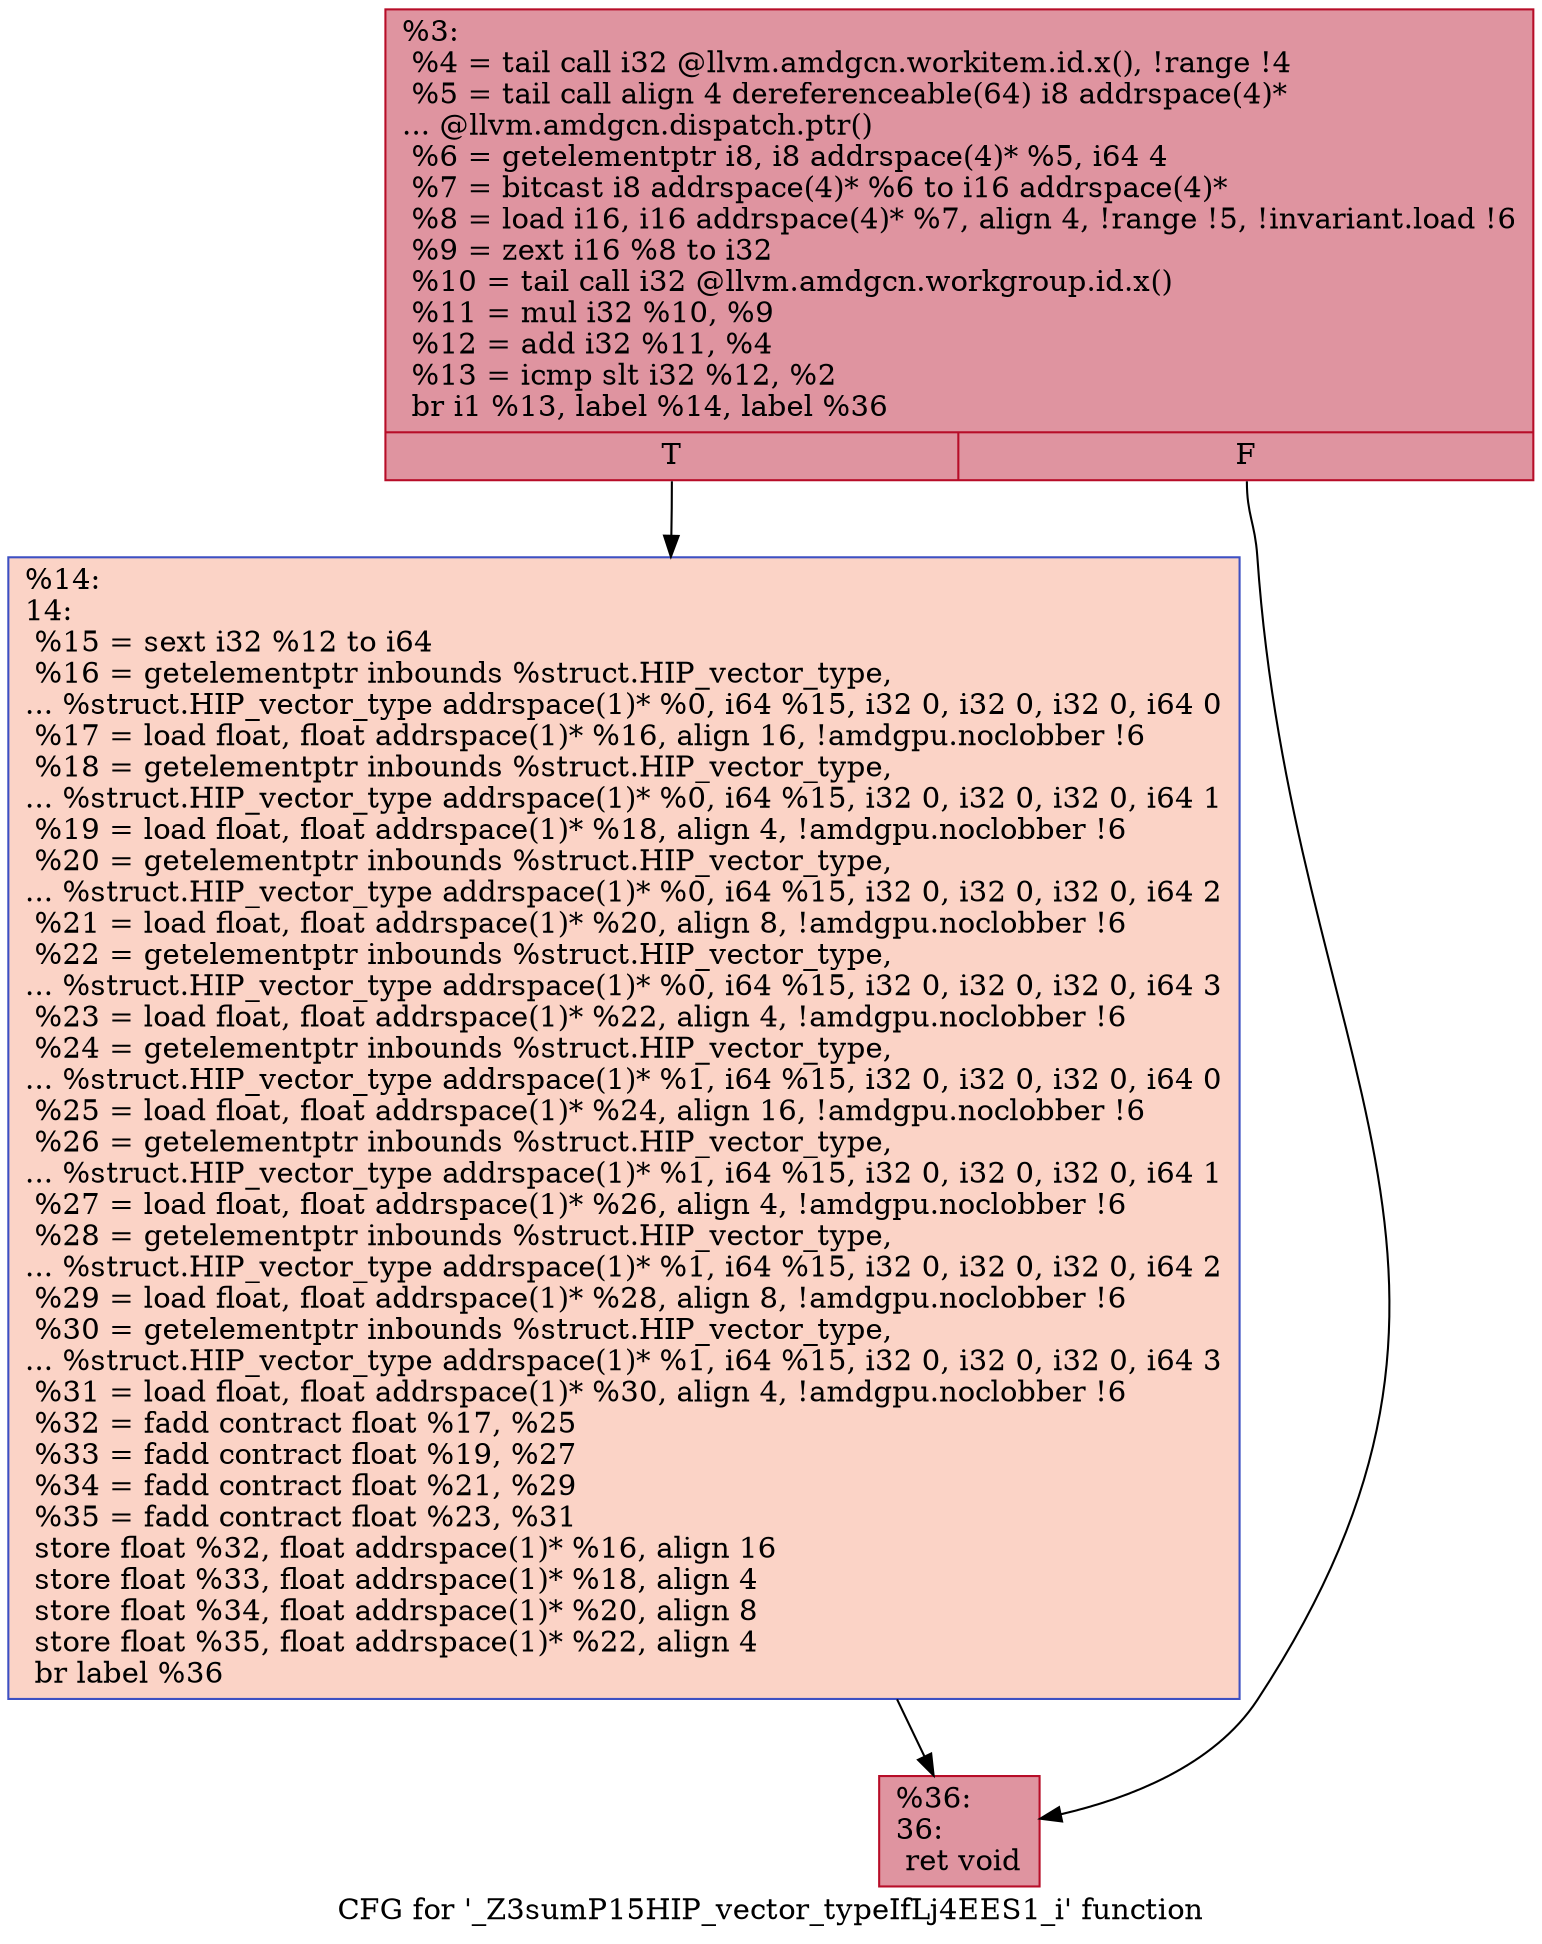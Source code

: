 digraph "CFG for '_Z3sumP15HIP_vector_typeIfLj4EES1_i' function" {
	label="CFG for '_Z3sumP15HIP_vector_typeIfLj4EES1_i' function";

	Node0x55c5070 [shape=record,color="#b70d28ff", style=filled, fillcolor="#b70d2870",label="{%3:\l  %4 = tail call i32 @llvm.amdgcn.workitem.id.x(), !range !4\l  %5 = tail call align 4 dereferenceable(64) i8 addrspace(4)*\l... @llvm.amdgcn.dispatch.ptr()\l  %6 = getelementptr i8, i8 addrspace(4)* %5, i64 4\l  %7 = bitcast i8 addrspace(4)* %6 to i16 addrspace(4)*\l  %8 = load i16, i16 addrspace(4)* %7, align 4, !range !5, !invariant.load !6\l  %9 = zext i16 %8 to i32\l  %10 = tail call i32 @llvm.amdgcn.workgroup.id.x()\l  %11 = mul i32 %10, %9\l  %12 = add i32 %11, %4\l  %13 = icmp slt i32 %12, %2\l  br i1 %13, label %14, label %36\l|{<s0>T|<s1>F}}"];
	Node0x55c5070:s0 -> Node0x55c9df0;
	Node0x55c5070:s1 -> Node0x55c9e80;
	Node0x55c9df0 [shape=record,color="#3d50c3ff", style=filled, fillcolor="#f59c7d70",label="{%14:\l14:                                               \l  %15 = sext i32 %12 to i64\l  %16 = getelementptr inbounds %struct.HIP_vector_type,\l... %struct.HIP_vector_type addrspace(1)* %0, i64 %15, i32 0, i32 0, i32 0, i64 0\l  %17 = load float, float addrspace(1)* %16, align 16, !amdgpu.noclobber !6\l  %18 = getelementptr inbounds %struct.HIP_vector_type,\l... %struct.HIP_vector_type addrspace(1)* %0, i64 %15, i32 0, i32 0, i32 0, i64 1\l  %19 = load float, float addrspace(1)* %18, align 4, !amdgpu.noclobber !6\l  %20 = getelementptr inbounds %struct.HIP_vector_type,\l... %struct.HIP_vector_type addrspace(1)* %0, i64 %15, i32 0, i32 0, i32 0, i64 2\l  %21 = load float, float addrspace(1)* %20, align 8, !amdgpu.noclobber !6\l  %22 = getelementptr inbounds %struct.HIP_vector_type,\l... %struct.HIP_vector_type addrspace(1)* %0, i64 %15, i32 0, i32 0, i32 0, i64 3\l  %23 = load float, float addrspace(1)* %22, align 4, !amdgpu.noclobber !6\l  %24 = getelementptr inbounds %struct.HIP_vector_type,\l... %struct.HIP_vector_type addrspace(1)* %1, i64 %15, i32 0, i32 0, i32 0, i64 0\l  %25 = load float, float addrspace(1)* %24, align 16, !amdgpu.noclobber !6\l  %26 = getelementptr inbounds %struct.HIP_vector_type,\l... %struct.HIP_vector_type addrspace(1)* %1, i64 %15, i32 0, i32 0, i32 0, i64 1\l  %27 = load float, float addrspace(1)* %26, align 4, !amdgpu.noclobber !6\l  %28 = getelementptr inbounds %struct.HIP_vector_type,\l... %struct.HIP_vector_type addrspace(1)* %1, i64 %15, i32 0, i32 0, i32 0, i64 2\l  %29 = load float, float addrspace(1)* %28, align 8, !amdgpu.noclobber !6\l  %30 = getelementptr inbounds %struct.HIP_vector_type,\l... %struct.HIP_vector_type addrspace(1)* %1, i64 %15, i32 0, i32 0, i32 0, i64 3\l  %31 = load float, float addrspace(1)* %30, align 4, !amdgpu.noclobber !6\l  %32 = fadd contract float %17, %25\l  %33 = fadd contract float %19, %27\l  %34 = fadd contract float %21, %29\l  %35 = fadd contract float %23, %31\l  store float %32, float addrspace(1)* %16, align 16\l  store float %33, float addrspace(1)* %18, align 4\l  store float %34, float addrspace(1)* %20, align 8\l  store float %35, float addrspace(1)* %22, align 4\l  br label %36\l}"];
	Node0x55c9df0 -> Node0x55c9e80;
	Node0x55c9e80 [shape=record,color="#b70d28ff", style=filled, fillcolor="#b70d2870",label="{%36:\l36:                                               \l  ret void\l}"];
}

